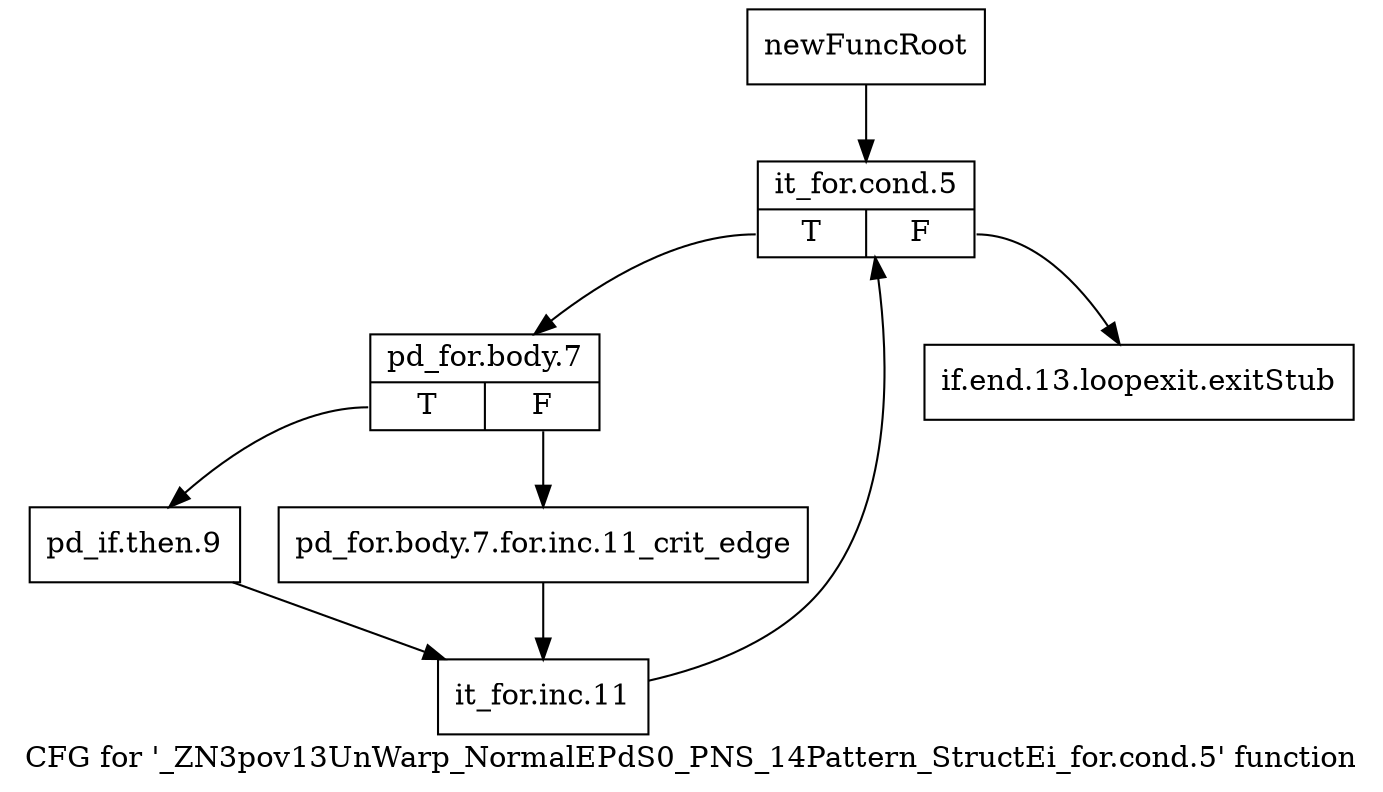 digraph "CFG for '_ZN3pov13UnWarp_NormalEPdS0_PNS_14Pattern_StructEi_for.cond.5' function" {
	label="CFG for '_ZN3pov13UnWarp_NormalEPdS0_PNS_14Pattern_StructEi_for.cond.5' function";

	Node0x2e25b80 [shape=record,label="{newFuncRoot}"];
	Node0x2e25b80 -> Node0x2e25c20;
	Node0x2e25bd0 [shape=record,label="{if.end.13.loopexit.exitStub}"];
	Node0x2e25c20 [shape=record,label="{it_for.cond.5|{<s0>T|<s1>F}}"];
	Node0x2e25c20:s0 -> Node0x2e25c70;
	Node0x2e25c20:s1 -> Node0x2e25bd0;
	Node0x2e25c70 [shape=record,label="{pd_for.body.7|{<s0>T|<s1>F}}"];
	Node0x2e25c70:s0 -> Node0x2e25d10;
	Node0x2e25c70:s1 -> Node0x2e25cc0;
	Node0x2e25cc0 [shape=record,label="{pd_for.body.7.for.inc.11_crit_edge}"];
	Node0x2e25cc0 -> Node0x2e25d60;
	Node0x2e25d10 [shape=record,label="{pd_if.then.9}"];
	Node0x2e25d10 -> Node0x2e25d60;
	Node0x2e25d60 [shape=record,label="{it_for.inc.11}"];
	Node0x2e25d60 -> Node0x2e25c20;
}
